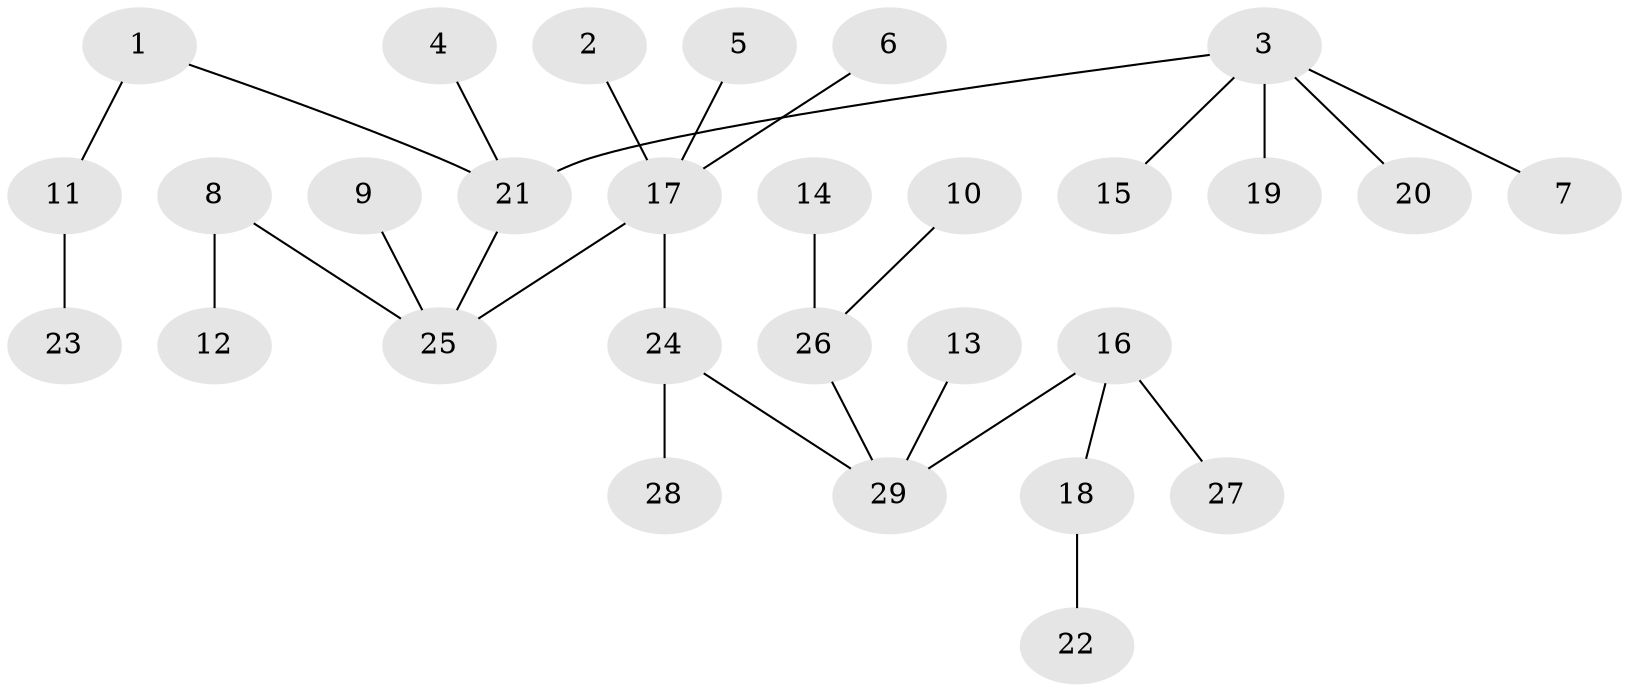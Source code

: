 // original degree distribution, {5: 0.05172413793103448, 2: 0.3103448275862069, 6: 0.034482758620689655, 4: 0.034482758620689655, 3: 0.08620689655172414, 1: 0.4827586206896552}
// Generated by graph-tools (version 1.1) at 2025/50/03/09/25 03:50:24]
// undirected, 29 vertices, 28 edges
graph export_dot {
graph [start="1"]
  node [color=gray90,style=filled];
  1;
  2;
  3;
  4;
  5;
  6;
  7;
  8;
  9;
  10;
  11;
  12;
  13;
  14;
  15;
  16;
  17;
  18;
  19;
  20;
  21;
  22;
  23;
  24;
  25;
  26;
  27;
  28;
  29;
  1 -- 11 [weight=1.0];
  1 -- 21 [weight=1.0];
  2 -- 17 [weight=1.0];
  3 -- 7 [weight=1.0];
  3 -- 15 [weight=1.0];
  3 -- 19 [weight=1.0];
  3 -- 20 [weight=1.0];
  3 -- 21 [weight=1.0];
  4 -- 21 [weight=1.0];
  5 -- 17 [weight=1.0];
  6 -- 17 [weight=1.0];
  8 -- 12 [weight=1.0];
  8 -- 25 [weight=1.0];
  9 -- 25 [weight=1.0];
  10 -- 26 [weight=1.0];
  11 -- 23 [weight=1.0];
  13 -- 29 [weight=1.0];
  14 -- 26 [weight=1.0];
  16 -- 18 [weight=1.0];
  16 -- 27 [weight=1.0];
  16 -- 29 [weight=1.0];
  17 -- 24 [weight=1.0];
  17 -- 25 [weight=1.0];
  18 -- 22 [weight=1.0];
  21 -- 25 [weight=1.0];
  24 -- 28 [weight=1.0];
  24 -- 29 [weight=1.0];
  26 -- 29 [weight=1.0];
}
